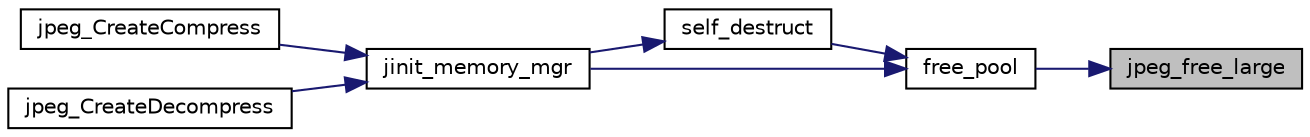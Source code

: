 digraph "jpeg_free_large"
{
 // LATEX_PDF_SIZE
  bgcolor="transparent";
  edge [fontname="Helvetica",fontsize="10",labelfontname="Helvetica",labelfontsize="10"];
  node [fontname="Helvetica",fontsize="10",shape=record];
  rankdir="RL";
  Node1 [label="jpeg_free_large",height=0.2,width=0.4,color="black", fillcolor="grey75", style="filled", fontcolor="black",tooltip=" "];
  Node1 -> Node2 [dir="back",color="midnightblue",fontsize="10",style="solid"];
  Node2 [label="free_pool",height=0.2,width=0.4,color="black",URL="$jmemmgr_8c.html#aafb9808f8c2c22a4115b86a52bcd10fb",tooltip=" "];
  Node2 -> Node3 [dir="back",color="midnightblue",fontsize="10",style="solid"];
  Node3 [label="self_destruct",height=0.2,width=0.4,color="black",URL="$jmemmgr_8c.html#a089178751c0bf3ab81082fcf2a3fab5c",tooltip=" "];
  Node3 -> Node4 [dir="back",color="midnightblue",fontsize="10",style="solid"];
  Node4 [label="jinit_memory_mgr",height=0.2,width=0.4,color="black",URL="$jmemmgr_8c.html#aab7ef31f834058db1d1f6b2ed3f46c85",tooltip=" "];
  Node4 -> Node5 [dir="back",color="midnightblue",fontsize="10",style="solid"];
  Node5 [label="jpeg_CreateCompress",height=0.2,width=0.4,color="black",URL="$jcapimin_8c.html#ae81c503d87df0231063541451050028b",tooltip=" "];
  Node4 -> Node6 [dir="back",color="midnightblue",fontsize="10",style="solid"];
  Node6 [label="jpeg_CreateDecompress",height=0.2,width=0.4,color="black",URL="$jdapimin_8c.html#a02b5c7eb58970a07cae85ffdcda9085d",tooltip=" "];
  Node2 -> Node4 [dir="back",color="midnightblue",fontsize="10",style="solid"];
}
